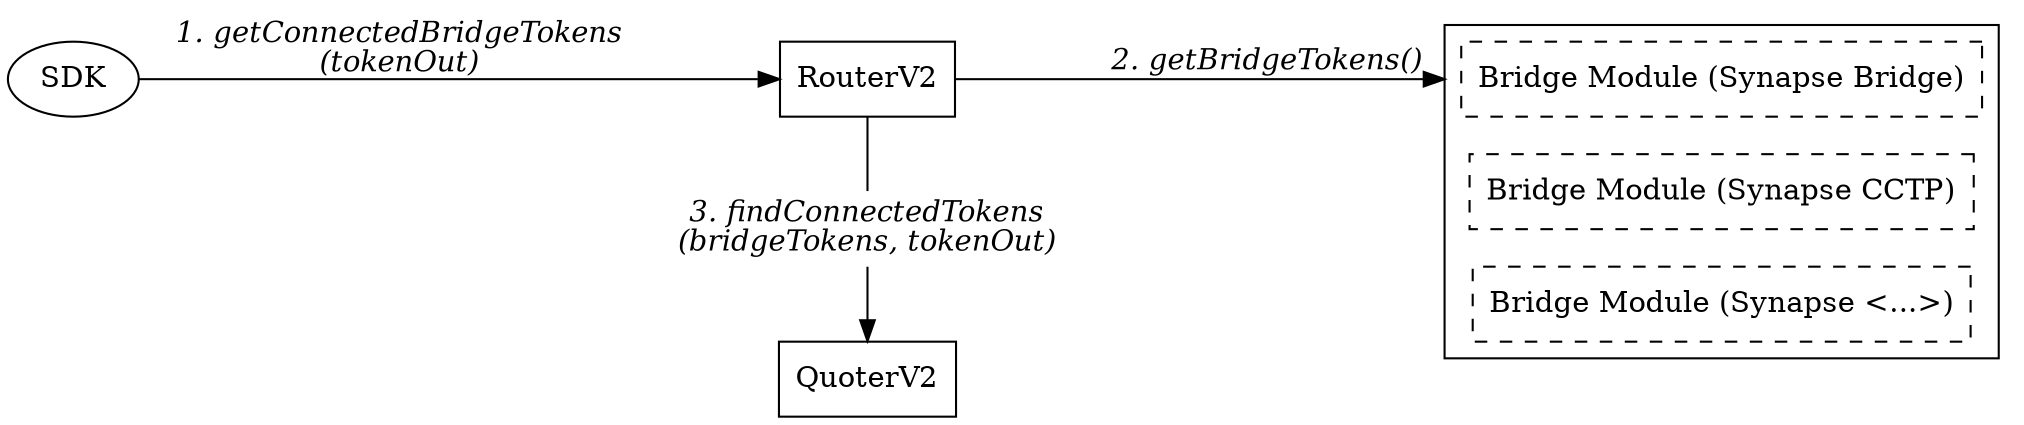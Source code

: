 digraph {
    compound = true;
    
    sdk [label = "SDK";];
    router [label = "RouterV2";shape = rect;];
    findConnectedTokens [label = <<I>3. findConnectedTokens<br></br>(bridgeTokens, tokenOut)</I>>;shape = none;];
    quoter [label = "QuoterV2";shape = rect;];
    
    rankdir = "LR";
    sdk -> router [label = <<I>1. getConnectedBridgeTokens<br></br>(tokenOut)</I>>;];
    
    subgraph cluster1 {
        node [shape = rect; style = dashed;];
        module1 [label = "Bridge Module (Synapse Bridge)";];
        module2 [label = "Bridge Module (Synapse CCTP)";];
        module3 [label = "Bridge Module (Synapse <...>)";];
    }
    
    subgraph {
        rank = same;
        router -> findConnectedTokens [dir = none;];
        findConnectedTokens -> quoter;
    }
    
    router -> module1 [label = <<I>2. getBridgeTokens()</I>>; lhead = cluster1;];
}